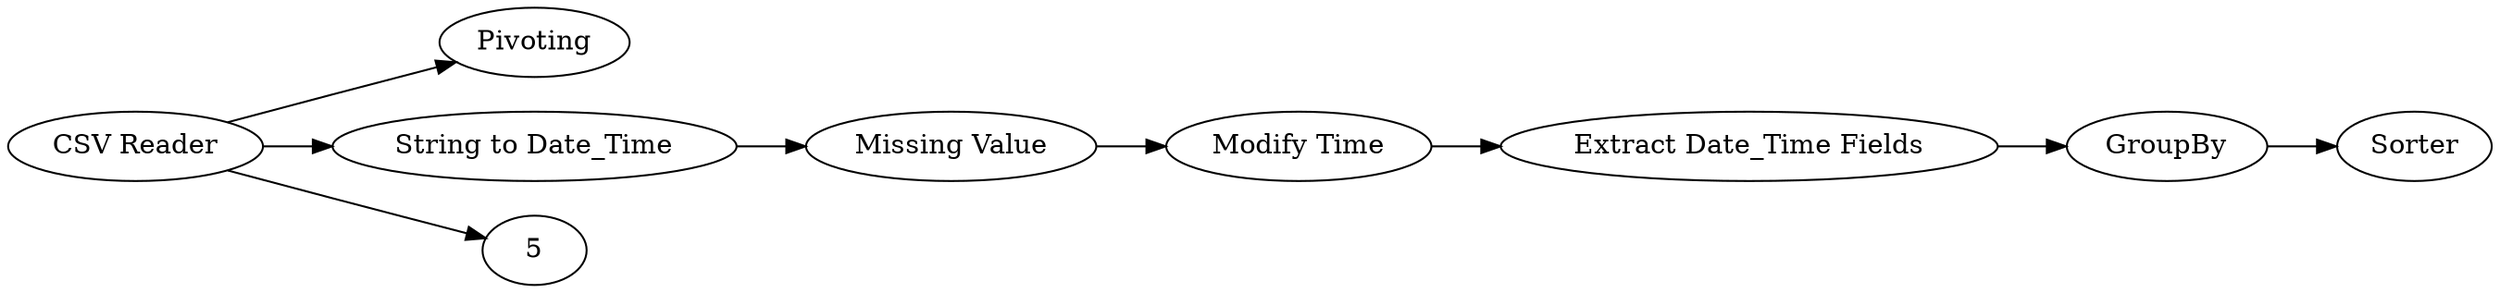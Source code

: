 digraph {
	1 [label="CSV Reader"]
	6 [label=Pivoting]
	7 [label="String to Date_Time"]
	8 [label="Missing Value"]
	9 [label="Modify Time"]
	10 [label="Extract Date_Time Fields"]
	11 [label=GroupBy]
	12 [label=Sorter]
	1 -> 5
	1 -> 6
	1 -> 7
	7 -> 8
	8 -> 9
	9 -> 10
	10 -> 11
	11 -> 12
	rankdir=LR
}
